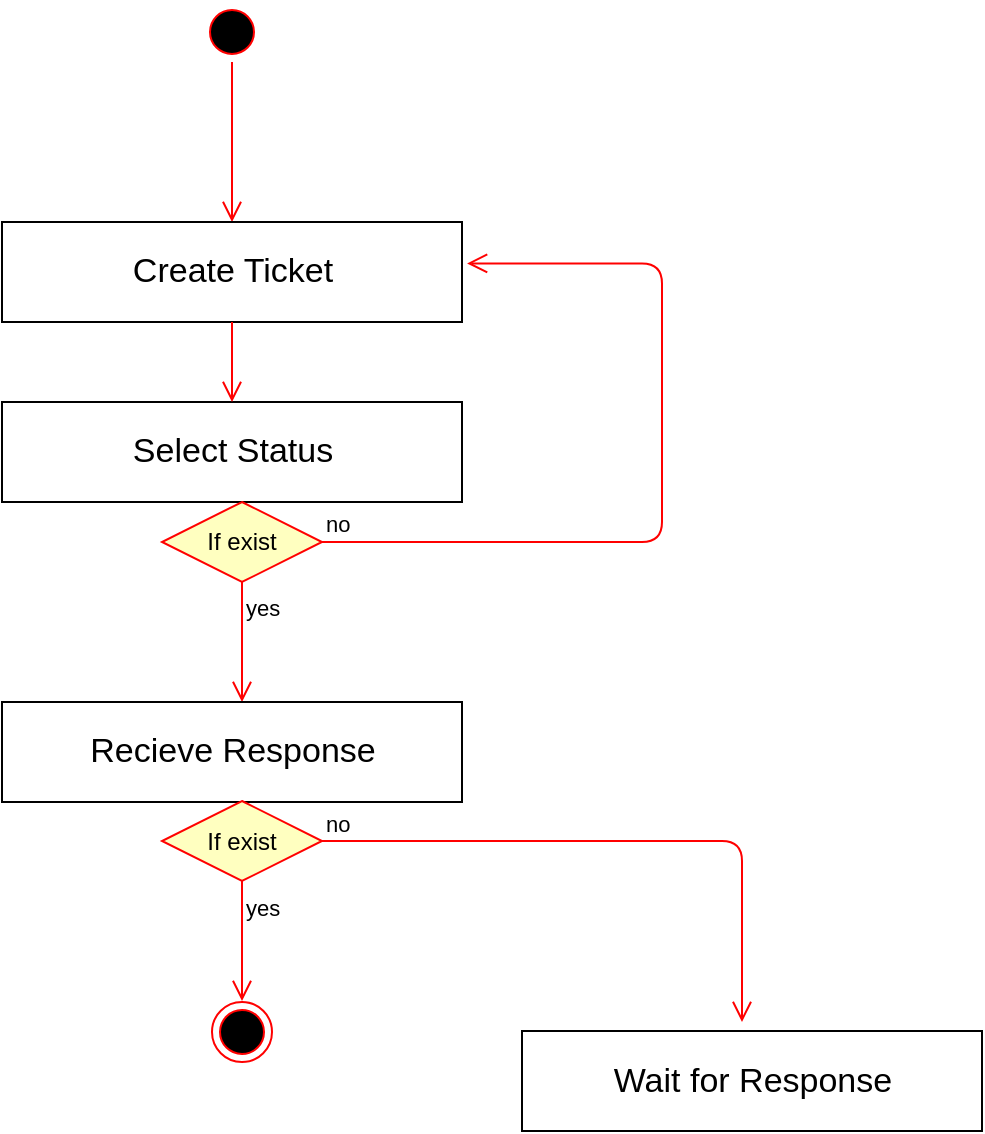 <mxfile version="12.2.4" pages="1"><diagram id="Tn6dgCeeCOGKMvitGnU7" name="Page-1"><mxGraphModel dx="1301" dy="599" grid="1" gridSize="10" guides="1" tooltips="1" connect="1" arrows="1" fold="1" page="1" pageScale="1" pageWidth="850" pageHeight="1100" math="0" shadow="0"><root><mxCell id="0"/><mxCell id="1" parent="0"/><mxCell id="2" value="" style="ellipse;html=1;shape=startState;fillColor=#000000;strokeColor=#ff0000;" parent="1" vertex="1"><mxGeometry x="410" y="10" width="30" height="30" as="geometry"/></mxCell><mxCell id="3" value="" style="edgeStyle=orthogonalEdgeStyle;html=1;verticalAlign=bottom;endArrow=open;endSize=8;strokeColor=#ff0000;" parent="1" source="2" edge="1"><mxGeometry relative="1" as="geometry"><mxPoint x="425" y="120" as="targetPoint"/><Array as="points"><mxPoint x="425" y="110"/></Array></mxGeometry></mxCell><mxCell id="4" value="&lt;font style=&quot;font-size: 17px&quot;&gt;Create Ticket&lt;/font&gt;" style="html=1;" parent="1" vertex="1"><mxGeometry x="310" y="120" width="230" height="50" as="geometry"/></mxCell><mxCell id="5" value="&lt;font style=&quot;font-size: 17px&quot;&gt;Select Status&lt;/font&gt;" style="html=1;" parent="1" vertex="1"><mxGeometry x="310" y="210" width="230" height="50" as="geometry"/></mxCell><mxCell id="6" value="If exist" style="rhombus;whiteSpace=wrap;html=1;fillColor=#ffffc0;strokeColor=#ff0000;" parent="1" vertex="1"><mxGeometry x="390" y="260" width="80" height="40" as="geometry"/></mxCell><mxCell id="7" value="no" style="edgeStyle=orthogonalEdgeStyle;html=1;align=left;verticalAlign=bottom;endArrow=open;endSize=8;strokeColor=#ff0000;entryX=1.011;entryY=0.414;entryDx=0;entryDy=0;entryPerimeter=0;" parent="1" source="6" target="4" edge="1"><mxGeometry x="-1" relative="1" as="geometry"><mxPoint x="550" y="140" as="targetPoint"/><Array as="points"><mxPoint x="640" y="280"/><mxPoint x="640" y="141"/></Array></mxGeometry></mxCell><mxCell id="8" value="yes" style="edgeStyle=orthogonalEdgeStyle;html=1;align=left;verticalAlign=top;endArrow=open;endSize=8;strokeColor=#ff0000;" parent="1" source="6" edge="1"><mxGeometry x="-1" relative="1" as="geometry"><mxPoint x="430" y="360" as="targetPoint"/></mxGeometry></mxCell><mxCell id="12" value="&lt;span style=&quot;font-size: 17px&quot;&gt;Recieve Response&lt;/span&gt;" style="html=1;" parent="1" vertex="1"><mxGeometry x="310" y="360" width="230" height="50" as="geometry"/></mxCell><mxCell id="13" value="If exist" style="rhombus;whiteSpace=wrap;html=1;fillColor=#ffffc0;strokeColor=#ff0000;" parent="1" vertex="1"><mxGeometry x="390" y="409.5" width="80" height="40" as="geometry"/></mxCell><mxCell id="14" value="no" style="edgeStyle=orthogonalEdgeStyle;html=1;align=left;verticalAlign=bottom;endArrow=open;endSize=8;strokeColor=#ff0000;" parent="1" source="13" edge="1"><mxGeometry x="-1" relative="1" as="geometry"><mxPoint x="680" y="520" as="targetPoint"/><Array as="points"><mxPoint x="680" y="430"/><mxPoint x="680" y="520"/></Array></mxGeometry></mxCell><mxCell id="15" value="yes" style="edgeStyle=orthogonalEdgeStyle;html=1;align=left;verticalAlign=top;endArrow=open;endSize=8;strokeColor=#ff0000;" parent="1" source="13" edge="1"><mxGeometry x="-1" relative="1" as="geometry"><mxPoint x="430" y="509.5" as="targetPoint"/></mxGeometry></mxCell><mxCell id="16" value="" style="ellipse;html=1;shape=endState;fillColor=#000000;strokeColor=#ff0000;" parent="1" vertex="1"><mxGeometry x="415" y="510" width="30" height="30" as="geometry"/></mxCell><mxCell id="17" value="&lt;span style=&quot;font-size: 17px&quot;&gt;Wait for Response&lt;/span&gt;" style="html=1;" parent="1" vertex="1"><mxGeometry x="570" y="524.5" width="230" height="50" as="geometry"/></mxCell><mxCell id="19" value="" style="edgeStyle=orthogonalEdgeStyle;html=1;verticalAlign=bottom;endArrow=open;endSize=8;strokeColor=#ff0000;" parent="1" edge="1"><mxGeometry relative="1" as="geometry"><mxPoint x="425" y="210" as="targetPoint"/><mxPoint x="425" y="170" as="sourcePoint"/></mxGeometry></mxCell></root></mxGraphModel></diagram></mxfile>